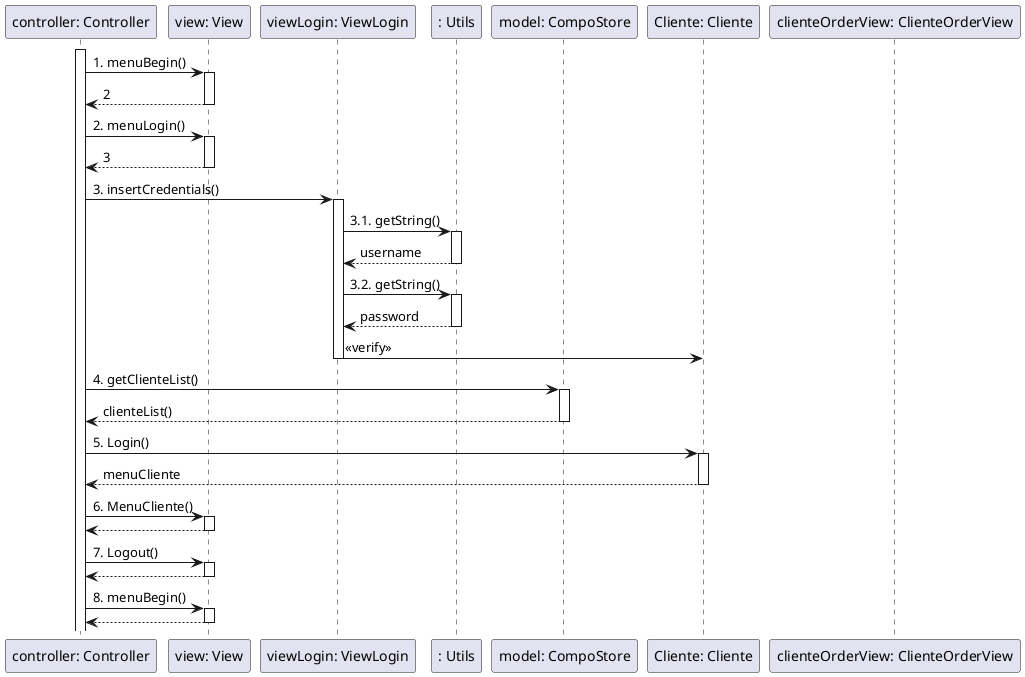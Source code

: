 @startuml
participant "controller: Controller" as C
participant "view: View" as V
participant "viewLogin: ViewLogin" as L
participant ": Utils" as U
participant "model: CompoStore" as s
participant "Cliente: Cliente" as u
participant "clienteOrderView: ClienteOrderView" as ov
activate C
C -> V : 1. menuBegin()
activate V
V-->C : 2
deactivate V

C -> V : 2. menuLogin()

activate V
V-->C : 3
deactivate V
C -> L : 3. insertCredentials()

activate L
L -> U : 3.1. getString()
activate U
U --> L : username
deactivate U
L -> U : 3.2. getString()
activate U
U --> L : password
deactivate U
L -> u : <<verify>>
deactivate L

C -> s : 4. getClienteList()
activate s
s --> C : clienteList()
deactivate s

C -> u : 5. Login()
activate u
u --> C : menuCliente
deactivate u


C -> V : 6. MenuCliente()
activate V
V --> C
deactivate V
C -> V : 7. Logout()
activate V
V --> C
deactivate V

C -> V : 8. menuBegin()
activate V
V-->C :
deactivate V



deactivate L
@enduml